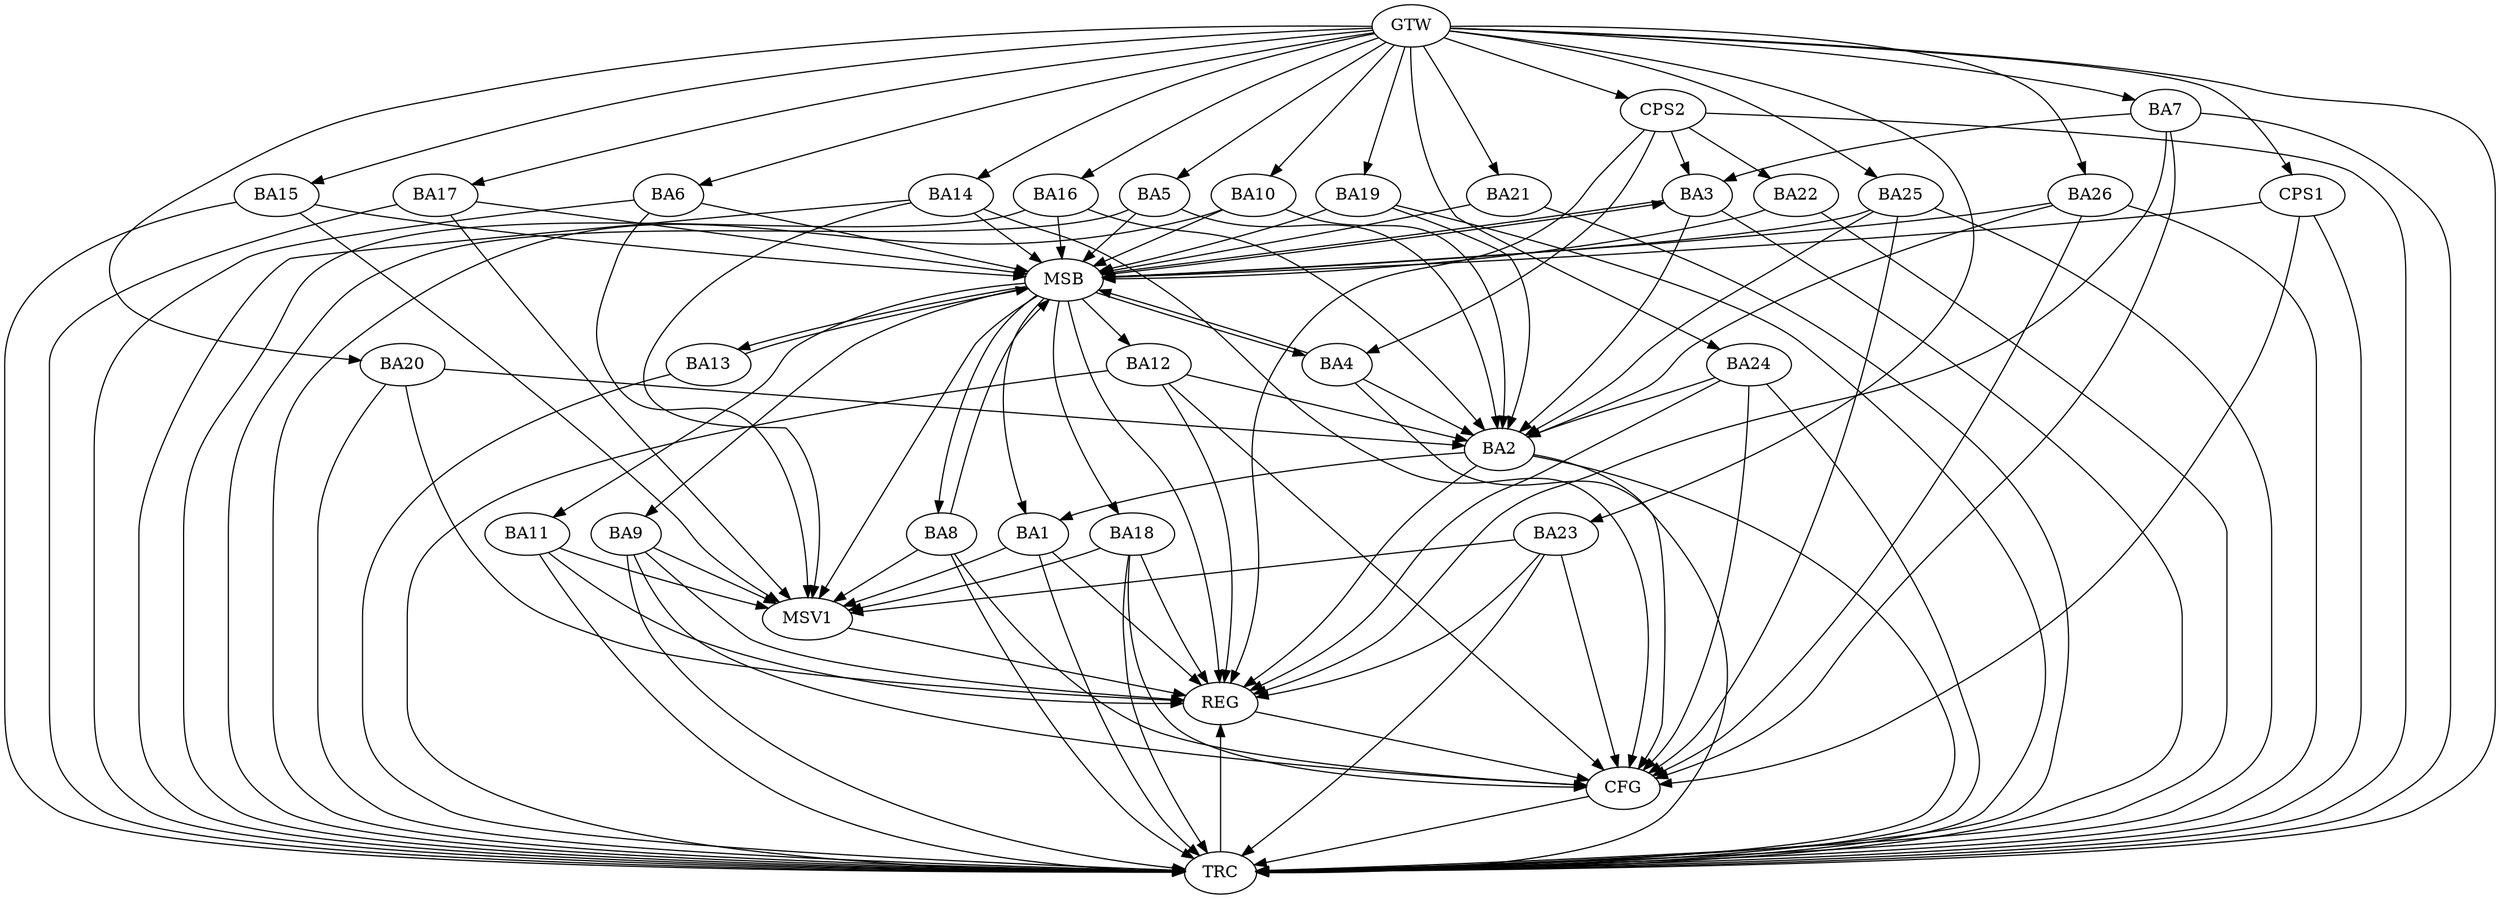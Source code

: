 strict digraph G {
  BA1 [ label="BA1" ];
  BA2 [ label="BA2" ];
  BA3 [ label="BA3" ];
  BA4 [ label="BA4" ];
  BA5 [ label="BA5" ];
  BA6 [ label="BA6" ];
  BA7 [ label="BA7" ];
  BA8 [ label="BA8" ];
  BA9 [ label="BA9" ];
  BA10 [ label="BA10" ];
  BA11 [ label="BA11" ];
  BA12 [ label="BA12" ];
  BA13 [ label="BA13" ];
  BA14 [ label="BA14" ];
  BA15 [ label="BA15" ];
  BA16 [ label="BA16" ];
  BA17 [ label="BA17" ];
  BA18 [ label="BA18" ];
  BA19 [ label="BA19" ];
  BA20 [ label="BA20" ];
  BA21 [ label="BA21" ];
  BA22 [ label="BA22" ];
  BA23 [ label="BA23" ];
  BA24 [ label="BA24" ];
  BA25 [ label="BA25" ];
  BA26 [ label="BA26" ];
  CPS1 [ label="CPS1" ];
  CPS2 [ label="CPS2" ];
  GTW [ label="GTW" ];
  REG [ label="REG" ];
  MSB [ label="MSB" ];
  CFG [ label="CFG" ];
  TRC [ label="TRC" ];
  MSV1 [ label="MSV1" ];
  BA2 -> BA1;
  BA7 -> BA3;
  CPS2 -> BA4;
  CPS2 -> BA22;
  CPS2 -> BA3;
  GTW -> BA5;
  GTW -> BA6;
  GTW -> BA7;
  GTW -> BA10;
  GTW -> BA14;
  GTW -> BA15;
  GTW -> BA16;
  GTW -> BA17;
  GTW -> BA19;
  GTW -> BA20;
  GTW -> BA21;
  GTW -> BA23;
  GTW -> BA24;
  GTW -> BA25;
  GTW -> BA26;
  GTW -> CPS1;
  GTW -> CPS2;
  BA1 -> REG;
  BA2 -> REG;
  BA7 -> REG;
  BA9 -> REG;
  BA11 -> REG;
  BA12 -> REG;
  BA18 -> REG;
  BA20 -> REG;
  BA23 -> REG;
  BA24 -> REG;
  CPS2 -> REG;
  BA3 -> MSB;
  MSB -> BA1;
  MSB -> REG;
  BA4 -> MSB;
  MSB -> BA3;
  BA5 -> MSB;
  BA6 -> MSB;
  BA8 -> MSB;
  MSB -> BA4;
  BA10 -> MSB;
  MSB -> BA9;
  BA13 -> MSB;
  MSB -> BA11;
  BA14 -> MSB;
  BA15 -> MSB;
  MSB -> BA12;
  BA16 -> MSB;
  BA17 -> MSB;
  MSB -> BA13;
  BA19 -> MSB;
  BA21 -> MSB;
  BA22 -> MSB;
  MSB -> BA8;
  BA25 -> MSB;
  BA26 -> MSB;
  CPS1 -> MSB;
  MSB -> BA18;
  BA9 -> CFG;
  CPS1 -> CFG;
  BA25 -> CFG;
  BA18 -> CFG;
  BA26 -> CFG;
  BA24 -> CFG;
  BA12 -> CFG;
  BA23 -> CFG;
  BA8 -> CFG;
  BA2 -> CFG;
  BA14 -> CFG;
  BA7 -> CFG;
  REG -> CFG;
  BA1 -> TRC;
  BA2 -> TRC;
  BA3 -> TRC;
  BA4 -> TRC;
  BA5 -> TRC;
  BA6 -> TRC;
  BA7 -> TRC;
  BA8 -> TRC;
  BA9 -> TRC;
  BA10 -> TRC;
  BA11 -> TRC;
  BA12 -> TRC;
  BA13 -> TRC;
  BA14 -> TRC;
  BA15 -> TRC;
  BA16 -> TRC;
  BA17 -> TRC;
  BA18 -> TRC;
  BA19 -> TRC;
  BA20 -> TRC;
  BA21 -> TRC;
  BA22 -> TRC;
  BA23 -> TRC;
  BA24 -> TRC;
  BA25 -> TRC;
  BA26 -> TRC;
  CPS1 -> TRC;
  CPS2 -> TRC;
  GTW -> TRC;
  CFG -> TRC;
  TRC -> REG;
  BA20 -> BA2;
  BA24 -> BA2;
  BA3 -> BA2;
  BA5 -> BA2;
  BA12 -> BA2;
  BA25 -> BA2;
  BA26 -> BA2;
  BA19 -> BA2;
  BA4 -> BA2;
  BA16 -> BA2;
  BA10 -> BA2;
  BA1 -> MSV1;
  BA9 -> MSV1;
  BA23 -> MSV1;
  MSB -> MSV1;
  BA11 -> MSV1;
  BA18 -> MSV1;
  BA14 -> MSV1;
  BA15 -> MSV1;
  BA6 -> MSV1;
  BA8 -> MSV1;
  BA17 -> MSV1;
  MSV1 -> REG;
}
